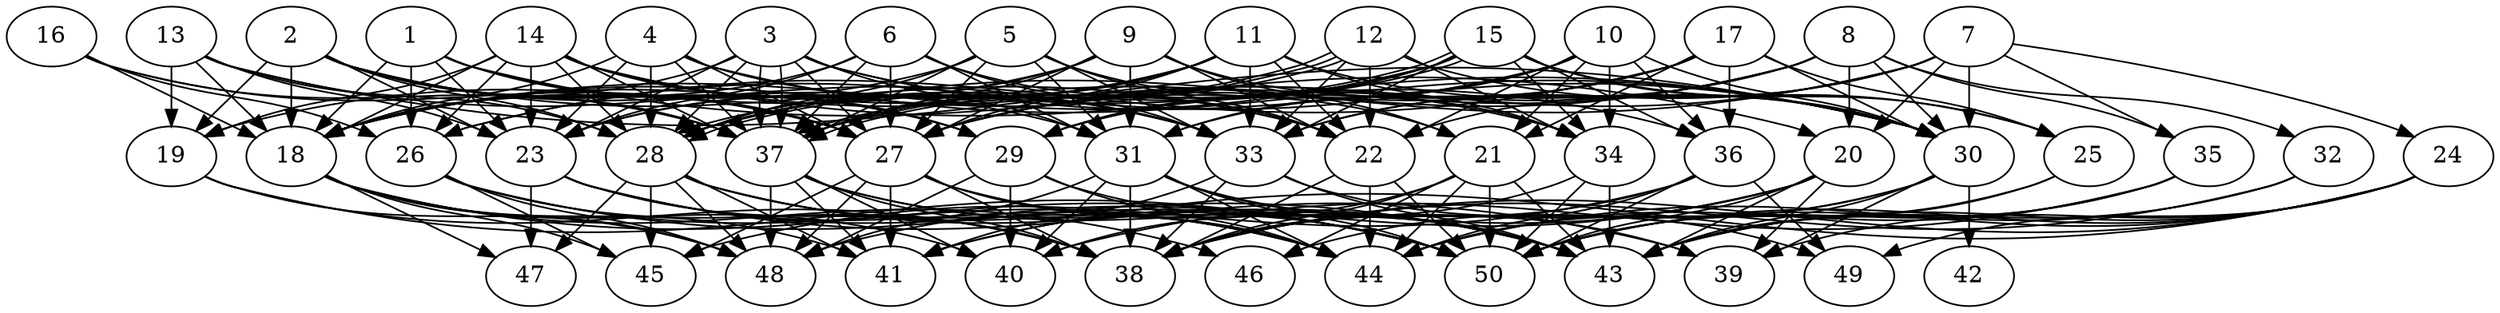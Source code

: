 // DAG automatically generated by daggen at Tue Jul 18 11:30:58 2017
// ./daggen --dot -n 50 --fat 0.8 --regular 0.8 --density 0.8 --jump 1 
digraph G {
  1 [size="19109037830", alpha="0.14"]
  1 -> 18 [size ="301989888"]
  1 -> 20 [size ="301989888"]
  1 -> 23 [size ="301989888"]
  1 -> 26 [size ="301989888"]
  1 -> 27 [size ="301989888"]
  1 -> 29 [size ="301989888"]
  2 [size="18846540438", alpha="0.15"]
  2 -> 18 [size ="838860800"]
  2 -> 19 [size ="838860800"]
  2 -> 22 [size ="838860800"]
  2 -> 23 [size ="838860800"]
  2 -> 27 [size ="838860800"]
  2 -> 28 [size ="838860800"]
  2 -> 29 [size ="838860800"]
  2 -> 31 [size ="838860800"]
  2 -> 37 [size ="838860800"]
  3 [size="3231248059", alpha="0.05"]
  3 -> 18 [size ="75497472"]
  3 -> 23 [size ="75497472"]
  3 -> 27 [size ="75497472"]
  3 -> 28 [size ="75497472"]
  3 -> 30 [size ="75497472"]
  3 -> 31 [size ="75497472"]
  3 -> 36 [size ="75497472"]
  3 -> 37 [size ="75497472"]
  3 -> 37 [size ="75497472"]
  4 [size="462715097433", alpha="0.07"]
  4 -> 18 [size ="411041792"]
  4 -> 23 [size ="411041792"]
  4 -> 27 [size ="411041792"]
  4 -> 28 [size ="411041792"]
  4 -> 30 [size ="411041792"]
  4 -> 33 [size ="411041792"]
  4 -> 37 [size ="411041792"]
  5 [size="231928233984", alpha="0.16"]
  5 -> 18 [size ="301989888"]
  5 -> 21 [size ="301989888"]
  5 -> 22 [size ="301989888"]
  5 -> 27 [size ="301989888"]
  5 -> 28 [size ="301989888"]
  5 -> 31 [size ="301989888"]
  5 -> 33 [size ="301989888"]
  5 -> 37 [size ="301989888"]
  6 [size="878924491450", alpha="0.09"]
  6 -> 18 [size ="679477248"]
  6 -> 22 [size ="679477248"]
  6 -> 23 [size ="679477248"]
  6 -> 27 [size ="679477248"]
  6 -> 31 [size ="679477248"]
  6 -> 33 [size ="679477248"]
  6 -> 37 [size ="679477248"]
  7 [size="549755813888", alpha="0.08"]
  7 -> 20 [size ="536870912"]
  7 -> 22 [size ="536870912"]
  7 -> 24 [size ="536870912"]
  7 -> 27 [size ="536870912"]
  7 -> 28 [size ="536870912"]
  7 -> 30 [size ="536870912"]
  7 -> 33 [size ="536870912"]
  7 -> 35 [size ="536870912"]
  8 [size="782757789696", alpha="0.08"]
  8 -> 20 [size ="679477248"]
  8 -> 27 [size ="679477248"]
  8 -> 29 [size ="679477248"]
  8 -> 30 [size ="679477248"]
  8 -> 32 [size ="679477248"]
  8 -> 33 [size ="679477248"]
  8 -> 35 [size ="679477248"]
  8 -> 37 [size ="679477248"]
  9 [size="368293445632", alpha="0.10"]
  9 -> 19 [size ="411041792"]
  9 -> 21 [size ="411041792"]
  9 -> 22 [size ="411041792"]
  9 -> 23 [size ="411041792"]
  9 -> 27 [size ="411041792"]
  9 -> 31 [size ="411041792"]
  9 -> 34 [size ="411041792"]
  9 -> 37 [size ="411041792"]
  10 [size="11499931988", alpha="0.04"]
  10 -> 21 [size ="33554432"]
  10 -> 22 [size ="33554432"]
  10 -> 26 [size ="33554432"]
  10 -> 27 [size ="33554432"]
  10 -> 30 [size ="33554432"]
  10 -> 31 [size ="33554432"]
  10 -> 34 [size ="33554432"]
  10 -> 36 [size ="33554432"]
  11 [size="492346910432", alpha="0.08"]
  11 -> 18 [size ="536870912"]
  11 -> 22 [size ="536870912"]
  11 -> 23 [size ="536870912"]
  11 -> 27 [size ="536870912"]
  11 -> 28 [size ="536870912"]
  11 -> 30 [size ="536870912"]
  11 -> 33 [size ="536870912"]
  11 -> 34 [size ="536870912"]
  11 -> 37 [size ="536870912"]
  12 [size="1365783986", alpha="0.14"]
  12 -> 18 [size ="75497472"]
  12 -> 22 [size ="75497472"]
  12 -> 25 [size ="75497472"]
  12 -> 28 [size ="75497472"]
  12 -> 28 [size ="75497472"]
  12 -> 33 [size ="75497472"]
  12 -> 34 [size ="75497472"]
  13 [size="8589934592", alpha="0.16"]
  13 -> 18 [size ="33554432"]
  13 -> 19 [size ="33554432"]
  13 -> 23 [size ="33554432"]
  13 -> 28 [size ="33554432"]
  13 -> 30 [size ="33554432"]
  13 -> 33 [size ="33554432"]
  14 [size="28991029248", alpha="0.18"]
  14 -> 18 [size ="75497472"]
  14 -> 19 [size ="75497472"]
  14 -> 23 [size ="75497472"]
  14 -> 26 [size ="75497472"]
  14 -> 28 [size ="75497472"]
  14 -> 29 [size ="75497472"]
  14 -> 30 [size ="75497472"]
  14 -> 33 [size ="75497472"]
  14 -> 34 [size ="75497472"]
  14 -> 37 [size ="75497472"]
  15 [size="30448605453", alpha="0.15"]
  15 -> 18 [size ="838860800"]
  15 -> 25 [size ="838860800"]
  15 -> 28 [size ="838860800"]
  15 -> 29 [size ="838860800"]
  15 -> 30 [size ="838860800"]
  15 -> 33 [size ="838860800"]
  15 -> 34 [size ="838860800"]
  15 -> 36 [size ="838860800"]
  15 -> 37 [size ="838860800"]
  15 -> 37 [size ="838860800"]
  16 [size="1454796281", alpha="0.14"]
  16 -> 18 [size ="33554432"]
  16 -> 26 [size ="33554432"]
  16 -> 27 [size ="33554432"]
  16 -> 37 [size ="33554432"]
  17 [size="231928233984", alpha="0.12"]
  17 -> 21 [size ="301989888"]
  17 -> 25 [size ="301989888"]
  17 -> 26 [size ="301989888"]
  17 -> 27 [size ="301989888"]
  17 -> 29 [size ="301989888"]
  17 -> 30 [size ="301989888"]
  17 -> 31 [size ="301989888"]
  17 -> 36 [size ="301989888"]
  18 [size="134217728000", alpha="0.02"]
  18 -> 40 [size ="209715200"]
  18 -> 41 [size ="209715200"]
  18 -> 45 [size ="209715200"]
  18 -> 46 [size ="209715200"]
  18 -> 47 [size ="209715200"]
  18 -> 48 [size ="209715200"]
  18 -> 50 [size ="209715200"]
  19 [size="1073741824000", alpha="0.01"]
  19 -> 38 [size ="838860800"]
  19 -> 48 [size ="838860800"]
  19 -> 50 [size ="838860800"]
  20 [size="130359505511", alpha="0.09"]
  20 -> 38 [size ="209715200"]
  20 -> 39 [size ="209715200"]
  20 -> 41 [size ="209715200"]
  20 -> 43 [size ="209715200"]
  20 -> 48 [size ="209715200"]
  20 -> 50 [size ="209715200"]
  21 [size="278861969672", alpha="0.17"]
  21 -> 38 [size ="536870912"]
  21 -> 40 [size ="536870912"]
  21 -> 43 [size ="536870912"]
  21 -> 44 [size ="536870912"]
  21 -> 46 [size ="536870912"]
  21 -> 50 [size ="536870912"]
  22 [size="107269464228", alpha="0.04"]
  22 -> 38 [size ="134217728"]
  22 -> 44 [size ="134217728"]
  22 -> 50 [size ="134217728"]
  23 [size="1401937500384", alpha="0.01"]
  23 -> 38 [size ="838860800"]
  23 -> 39 [size ="838860800"]
  23 -> 44 [size ="838860800"]
  23 -> 47 [size ="838860800"]
  23 -> 50 [size ="838860800"]
  24 [size="6244897621", alpha="0.02"]
  24 -> 38 [size ="411041792"]
  24 -> 39 [size ="411041792"]
  24 -> 41 [size ="411041792"]
  24 -> 43 [size ="411041792"]
  24 -> 44 [size ="411041792"]
  24 -> 49 [size ="411041792"]
  24 -> 50 [size ="411041792"]
  25 [size="8121923142", alpha="0.13"]
  25 -> 43 [size ="134217728"]
  25 -> 50 [size ="134217728"]
  26 [size="6996915074", alpha="0.06"]
  26 -> 38 [size ="209715200"]
  26 -> 43 [size ="209715200"]
  26 -> 44 [size ="209715200"]
  26 -> 45 [size ="209715200"]
  26 -> 48 [size ="209715200"]
  27 [size="322277283068", alpha="0.02"]
  27 -> 38 [size ="536870912"]
  27 -> 41 [size ="536870912"]
  27 -> 43 [size ="536870912"]
  27 -> 44 [size ="536870912"]
  27 -> 45 [size ="536870912"]
  27 -> 48 [size ="536870912"]
  28 [size="4192849603", alpha="0.06"]
  28 -> 41 [size ="411041792"]
  28 -> 43 [size ="411041792"]
  28 -> 44 [size ="411041792"]
  28 -> 45 [size ="411041792"]
  28 -> 47 [size ="411041792"]
  28 -> 48 [size ="411041792"]
  28 -> 50 [size ="411041792"]
  29 [size="6841994520", alpha="0.11"]
  29 -> 40 [size ="134217728"]
  29 -> 43 [size ="134217728"]
  29 -> 44 [size ="134217728"]
  29 -> 48 [size ="134217728"]
  30 [size="28991029248", alpha="0.04"]
  30 -> 39 [size ="75497472"]
  30 -> 42 [size ="75497472"]
  30 -> 43 [size ="75497472"]
  30 -> 44 [size ="75497472"]
  30 -> 46 [size ="75497472"]
  31 [size="915489520472", alpha="0.09"]
  31 -> 38 [size ="679477248"]
  31 -> 39 [size ="679477248"]
  31 -> 40 [size ="679477248"]
  31 -> 43 [size ="679477248"]
  31 -> 44 [size ="679477248"]
  31 -> 48 [size ="679477248"]
  31 -> 50 [size ="679477248"]
  32 [size="1409701838389", alpha="0.05"]
  32 -> 38 [size ="838860800"]
  32 -> 43 [size ="838860800"]
  32 -> 50 [size ="838860800"]
  33 [size="15290151325", alpha="0.06"]
  33 -> 38 [size ="838860800"]
  33 -> 41 [size ="838860800"]
  33 -> 43 [size ="838860800"]
  33 -> 49 [size ="838860800"]
  34 [size="18205159788", alpha="0.07"]
  34 -> 38 [size ="411041792"]
  34 -> 43 [size ="411041792"]
  34 -> 50 [size ="411041792"]
  35 [size="1073741824000", alpha="0.10"]
  35 -> 40 [size ="838860800"]
  35 -> 43 [size ="838860800"]
  35 -> 44 [size ="838860800"]
  35 -> 50 [size ="838860800"]
  36 [size="1073741824000", alpha="0.04"]
  36 -> 38 [size ="838860800"]
  36 -> 44 [size ="838860800"]
  36 -> 45 [size ="838860800"]
  36 -> 49 [size ="838860800"]
  36 -> 50 [size ="838860800"]
  37 [size="826304860940", alpha="0.20"]
  37 -> 38 [size ="536870912"]
  37 -> 40 [size ="536870912"]
  37 -> 41 [size ="536870912"]
  37 -> 43 [size ="536870912"]
  37 -> 48 [size ="536870912"]
  37 -> 50 [size ="536870912"]
  38 [size="19985158596", alpha="0.12"]
  39 [size="97547470548", alpha="0.04"]
  40 [size="8335078857", alpha="0.06"]
  41 [size="354628959516", alpha="0.08"]
  42 [size="13796143600", alpha="0.18"]
  43 [size="8589934592", alpha="0.19"]
  44 [size="28888743200", alpha="0.19"]
  45 [size="1902042964", alpha="0.17"]
  46 [size="134217728000", alpha="0.14"]
  47 [size="10540836804", alpha="0.17"]
  48 [size="821428314", alpha="0.16"]
  49 [size="524956426972", alpha="0.11"]
  50 [size="48903804606", alpha="0.19"]
}
